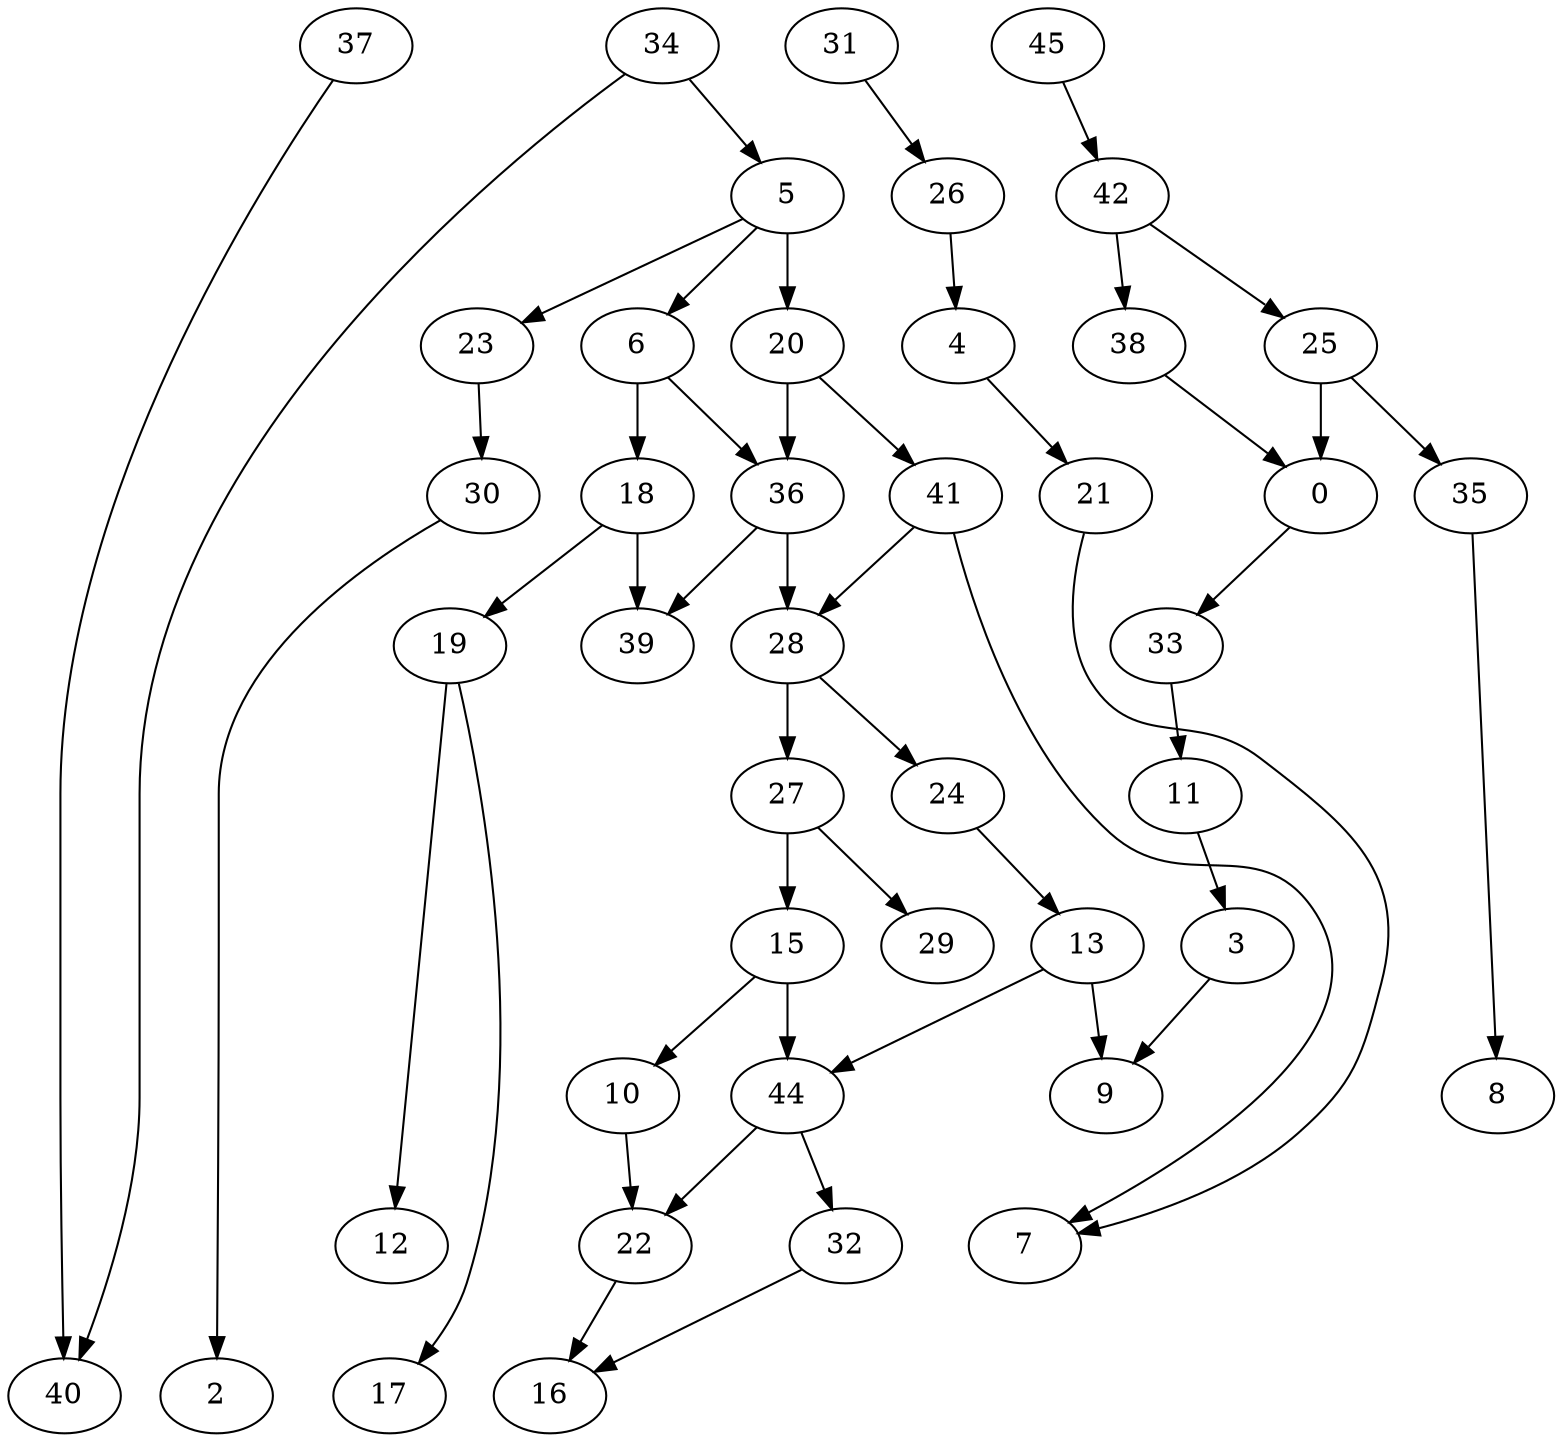 digraph G {
    0;
    33;
    11;
    3;
    9;
    37;
    40;
    4;
    21;
    7;
    5;
    6;
    20;
    23;
    18;
    36;
    41;
    30;
    19;
    39;
    28;
    2;
    12;
    17;
    24;
    27;
    13;
    15;
    29;
    10;
    22;
    16;
    44;
    32;
    31;
    26;
    45;
    42;
    25;
    38;
    35;
    8;
    34;
    0 -> 33 [weight=0];
    33 -> 11 [weight=0];
    11 -> 3 [weight=0];
    3 -> 9 [weight=0];
    37 -> 40 [weight=0];
    4 -> 21 [weight=0];
    21 -> 7 [weight=0];
    5 -> 6 [weight=0];
    5 -> 20 [weight=1];
    5 -> 23 [weight=0];
    6 -> 18 [weight=0];
    6 -> 36 [weight=0];
    20 -> 36 [weight=0];
    20 -> 41 [weight=0];
    23 -> 30 [weight=0];
    18 -> 19 [weight=0];
    18 -> 39 [weight=0];
    36 -> 39 [weight=1];
    36 -> 28 [weight=2];
    41 -> 7 [weight=0];
    41 -> 28 [weight=0];
    30 -> 2 [weight=0];
    19 -> 12 [weight=0];
    19 -> 17 [weight=0];
    28 -> 24 [weight=0];
    28 -> 27 [weight=1];
    24 -> 13 [weight=0];
    27 -> 15 [weight=0];
    27 -> 29 [weight=0];
    13 -> 9 [weight=0];
    13 -> 44 [weight=0];
    15 -> 10 [weight=0];
    15 -> 44 [weight=1];
    10 -> 22 [weight=0];
    22 -> 16 [weight=0];
    44 -> 22 [weight=0];
    44 -> 32 [weight=0];
    32 -> 16 [weight=0];
    31 -> 26 [weight=0];
    26 -> 4 [weight=0];
    45 -> 42 [weight=0];
    42 -> 25 [weight=0];
    42 -> 38 [weight=0];
    25 -> 0 [weight=1];
    25 -> 35 [weight=0];
    38 -> 0 [weight=0];
    35 -> 8 [weight=0];
    34 -> 40 [weight=0];
    34 -> 5 [weight=0];
}
